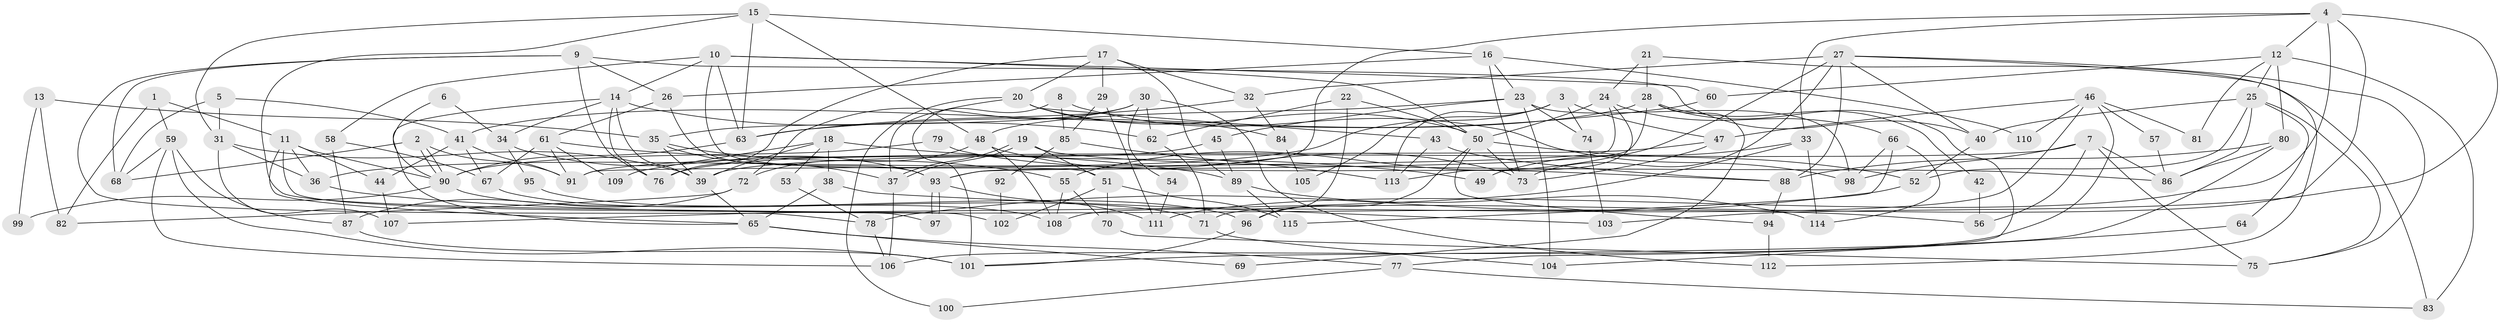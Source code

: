 // coarse degree distribution, {7: 0.12162162162162163, 6: 0.13513513513513514, 5: 0.20270270270270271, 8: 0.06756756756756757, 2: 0.10810810810810811, 9: 0.04054054054054054, 3: 0.14864864864864866, 4: 0.17567567567567569}
// Generated by graph-tools (version 1.1) at 2025/41/03/06/25 10:41:56]
// undirected, 115 vertices, 230 edges
graph export_dot {
graph [start="1"]
  node [color=gray90,style=filled];
  1;
  2;
  3;
  4;
  5;
  6;
  7;
  8;
  9;
  10;
  11;
  12;
  13;
  14;
  15;
  16;
  17;
  18;
  19;
  20;
  21;
  22;
  23;
  24;
  25;
  26;
  27;
  28;
  29;
  30;
  31;
  32;
  33;
  34;
  35;
  36;
  37;
  38;
  39;
  40;
  41;
  42;
  43;
  44;
  45;
  46;
  47;
  48;
  49;
  50;
  51;
  52;
  53;
  54;
  55;
  56;
  57;
  58;
  59;
  60;
  61;
  62;
  63;
  64;
  65;
  66;
  67;
  68;
  69;
  70;
  71;
  72;
  73;
  74;
  75;
  76;
  77;
  78;
  79;
  80;
  81;
  82;
  83;
  84;
  85;
  86;
  87;
  88;
  89;
  90;
  91;
  92;
  93;
  94;
  95;
  96;
  97;
  98;
  99;
  100;
  101;
  102;
  103;
  104;
  105;
  106;
  107;
  108;
  109;
  110;
  111;
  112;
  113;
  114;
  115;
  1 -- 59;
  1 -- 11;
  1 -- 82;
  2 -- 68;
  2 -- 90;
  2 -- 90;
  2 -- 91;
  3 -- 113;
  3 -- 47;
  3 -- 36;
  3 -- 74;
  3 -- 105;
  4 -- 111;
  4 -- 12;
  4 -- 33;
  4 -- 71;
  4 -- 93;
  4 -- 103;
  5 -- 68;
  5 -- 31;
  5 -- 41;
  6 -- 90;
  6 -- 34;
  7 -- 75;
  7 -- 39;
  7 -- 56;
  7 -- 86;
  7 -- 98;
  8 -- 101;
  8 -- 98;
  8 -- 85;
  9 -- 40;
  9 -- 26;
  9 -- 68;
  9 -- 76;
  9 -- 78;
  10 -- 50;
  10 -- 14;
  10 -- 51;
  10 -- 58;
  10 -- 60;
  10 -- 63;
  11 -- 90;
  11 -- 36;
  11 -- 44;
  11 -- 65;
  11 -- 102;
  12 -- 60;
  12 -- 80;
  12 -- 25;
  12 -- 81;
  12 -- 83;
  13 -- 35;
  13 -- 82;
  13 -- 99;
  14 -- 76;
  14 -- 39;
  14 -- 34;
  14 -- 62;
  14 -- 65;
  15 -- 63;
  15 -- 16;
  15 -- 31;
  15 -- 48;
  15 -- 97;
  16 -- 23;
  16 -- 73;
  16 -- 26;
  16 -- 110;
  17 -- 89;
  17 -- 32;
  17 -- 20;
  17 -- 29;
  17 -- 76;
  18 -- 39;
  18 -- 38;
  18 -- 49;
  18 -- 53;
  18 -- 109;
  19 -- 37;
  19 -- 37;
  19 -- 86;
  19 -- 51;
  20 -- 50;
  20 -- 37;
  20 -- 43;
  20 -- 84;
  20 -- 100;
  21 -- 28;
  21 -- 83;
  21 -- 24;
  22 -- 50;
  22 -- 62;
  22 -- 96;
  23 -- 48;
  23 -- 98;
  23 -- 45;
  23 -- 74;
  23 -- 104;
  24 -- 66;
  24 -- 50;
  24 -- 91;
  24 -- 113;
  25 -- 52;
  25 -- 40;
  25 -- 64;
  25 -- 75;
  25 -- 86;
  26 -- 93;
  26 -- 61;
  27 -- 88;
  27 -- 40;
  27 -- 32;
  27 -- 55;
  27 -- 73;
  27 -- 75;
  27 -- 112;
  28 -- 93;
  28 -- 41;
  28 -- 42;
  28 -- 69;
  28 -- 77;
  29 -- 85;
  29 -- 111;
  30 -- 35;
  30 -- 62;
  30 -- 54;
  30 -- 72;
  30 -- 112;
  31 -- 39;
  31 -- 36;
  31 -- 107;
  32 -- 63;
  32 -- 84;
  33 -- 107;
  33 -- 49;
  33 -- 114;
  34 -- 93;
  34 -- 95;
  35 -- 55;
  35 -- 37;
  35 -- 39;
  36 -- 56;
  37 -- 106;
  38 -- 103;
  38 -- 65;
  39 -- 65;
  40 -- 52;
  41 -- 91;
  41 -- 44;
  41 -- 67;
  42 -- 56;
  43 -- 88;
  43 -- 113;
  44 -- 107;
  45 -- 76;
  45 -- 89;
  46 -- 108;
  46 -- 47;
  46 -- 57;
  46 -- 81;
  46 -- 106;
  46 -- 110;
  47 -- 73;
  47 -- 91;
  48 -- 72;
  48 -- 73;
  48 -- 108;
  50 -- 73;
  50 -- 52;
  50 -- 94;
  50 -- 96;
  51 -- 70;
  51 -- 102;
  51 -- 115;
  52 -- 78;
  53 -- 78;
  54 -- 111;
  55 -- 70;
  55 -- 108;
  57 -- 86;
  58 -- 67;
  58 -- 87;
  59 -- 106;
  59 -- 87;
  59 -- 68;
  59 -- 101;
  60 -- 63;
  61 -- 91;
  61 -- 67;
  61 -- 89;
  61 -- 109;
  62 -- 71;
  63 -- 90;
  64 -- 104;
  65 -- 69;
  65 -- 77;
  66 -- 114;
  66 -- 115;
  66 -- 98;
  67 -- 71;
  70 -- 75;
  71 -- 104;
  72 -- 87;
  72 -- 82;
  74 -- 103;
  77 -- 83;
  77 -- 100;
  78 -- 106;
  79 -- 90;
  79 -- 88;
  80 -- 101;
  80 -- 86;
  80 -- 88;
  84 -- 105;
  85 -- 113;
  85 -- 92;
  87 -- 101;
  88 -- 94;
  89 -- 114;
  89 -- 115;
  90 -- 108;
  90 -- 99;
  92 -- 102;
  93 -- 97;
  93 -- 97;
  93 -- 111;
  94 -- 112;
  95 -- 96;
  96 -- 101;
}
